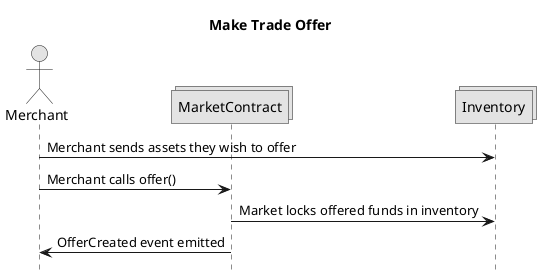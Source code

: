 @startuml
hide footbox
title Make Trade Offer
skinparam monochrome true

actor Merchant
collections MarketContract
collections Inventory

Merchant -> Inventory : Merchant sends assets they wish to offer
Merchant -> MarketContract : Merchant calls offer()
MarketContract -> Inventory : Market locks offered funds in inventory
MarketContract -> Merchant : OfferCreated event emitted

@enduml